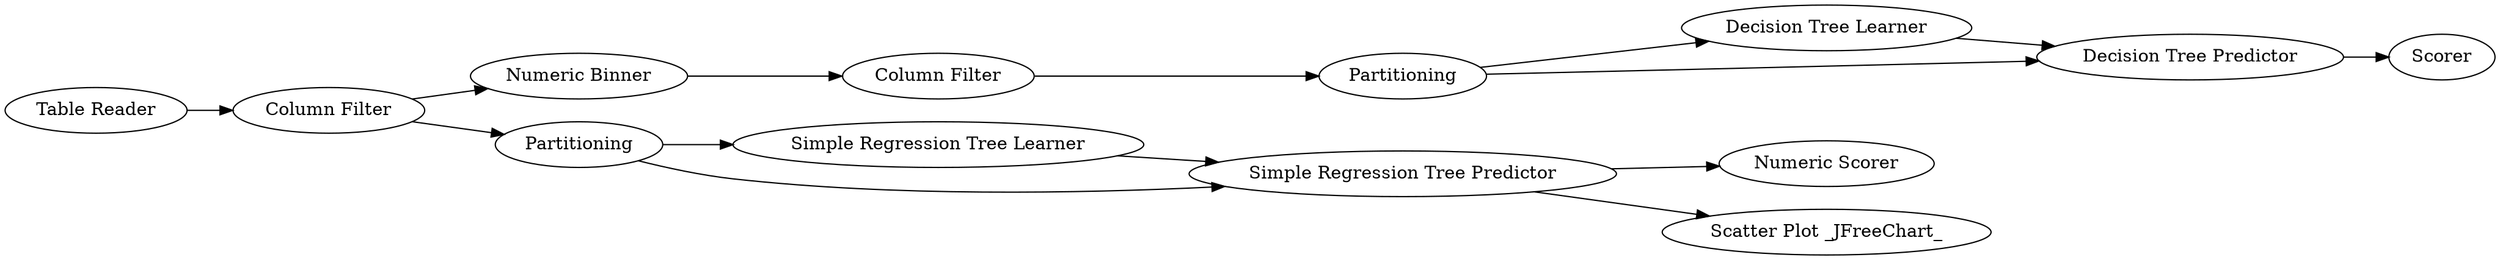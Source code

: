 digraph {
	2 -> 18
	14 -> 2
	22 -> 19
	4 -> 5
	20 -> 23
	3 -> 4
	3 -> 5
	19 -> 20
	22 -> 20
	5 -> 6
	21 -> 22
	2 -> 3
	18 -> 21
	5 -> 7
	5 [label="Simple Regression Tree Predictor"]
	20 [label="Decision Tree Predictor"]
	7 [label="Scatter Plot _JFreeChart_"]
	22 [label=Partitioning]
	23 [label=Scorer]
	18 [label="Numeric Binner"]
	4 [label="Simple Regression Tree Learner"]
	21 [label="Column Filter"]
	6 [label="Numeric Scorer"]
	14 [label="Table Reader"]
	3 [label=Partitioning]
	2 [label="Column Filter"]
	19 [label="Decision Tree Learner"]
	rankdir=LR
}
